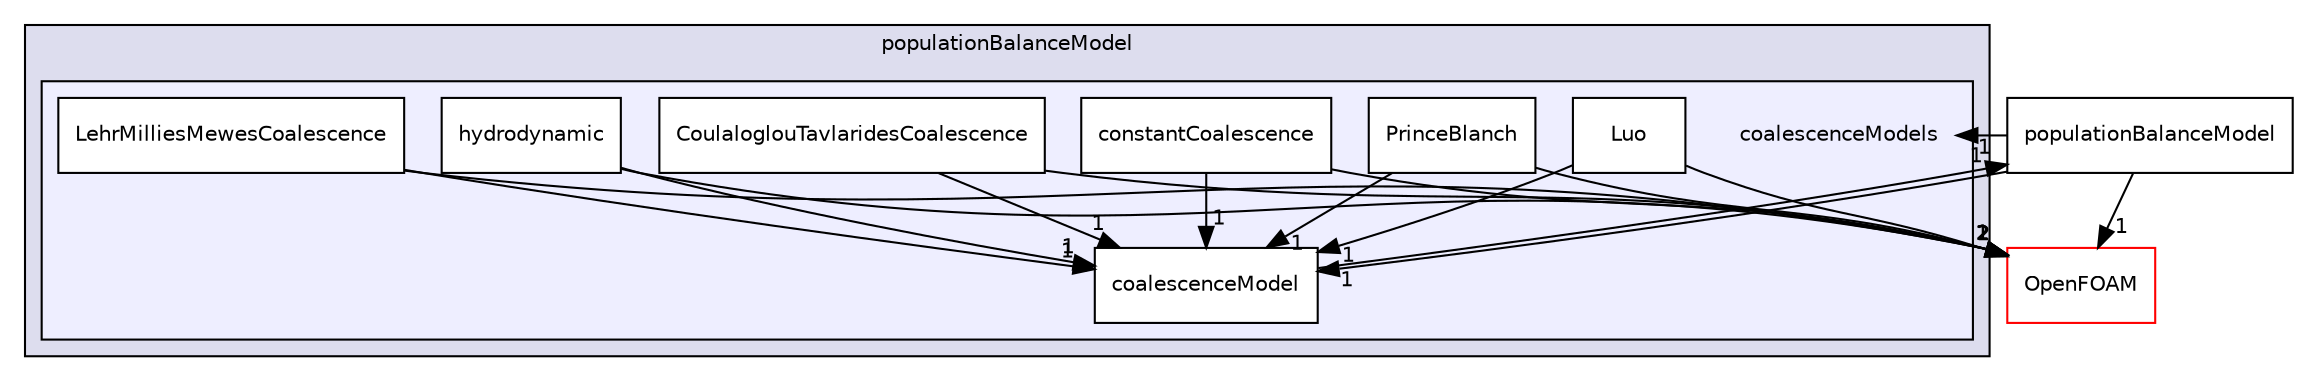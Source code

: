 digraph "src/phaseSystemModels/reactingEulerFoam/phaseSystems/populationBalanceModel/coalescenceModels" {
  bgcolor=transparent;
  compound=true
  node [ fontsize="10", fontname="Helvetica"];
  edge [ labelfontsize="10", labelfontname="Helvetica"];
  subgraph clusterdir_4a6d1fbad301874a73ea01594d41bbe5 {
    graph [ bgcolor="#ddddee", pencolor="black", label="populationBalanceModel" fontname="Helvetica", fontsize="10", URL="dir_4a6d1fbad301874a73ea01594d41bbe5.html"]
  subgraph clusterdir_0721f517baf771ec8d7656b8f5235e03 {
    graph [ bgcolor="#eeeeff", pencolor="black", label="" URL="dir_0721f517baf771ec8d7656b8f5235e03.html"];
    dir_0721f517baf771ec8d7656b8f5235e03 [shape=plaintext label="coalescenceModels"];
    dir_266a22525b8231633db5495286b1dd46 [shape=box label="coalescenceModel" color="black" fillcolor="white" style="filled" URL="dir_266a22525b8231633db5495286b1dd46.html"];
    dir_1cf20db7250329d557375b60eaae5f8a [shape=box label="constantCoalescence" color="black" fillcolor="white" style="filled" URL="dir_1cf20db7250329d557375b60eaae5f8a.html"];
    dir_5da84d35649e661eab80e5483a52f169 [shape=box label="CoulaloglouTavlaridesCoalescence" color="black" fillcolor="white" style="filled" URL="dir_5da84d35649e661eab80e5483a52f169.html"];
    dir_d397cabb2c1c5074ce6bd72797873e6a [shape=box label="hydrodynamic" color="black" fillcolor="white" style="filled" URL="dir_d397cabb2c1c5074ce6bd72797873e6a.html"];
    dir_c247bf9c28a1446381cbdff83f1d2b9f [shape=box label="LehrMilliesMewesCoalescence" color="black" fillcolor="white" style="filled" URL="dir_c247bf9c28a1446381cbdff83f1d2b9f.html"];
    dir_e8a9db5eda96eae40a65bc003fd0e4b2 [shape=box label="Luo" color="black" fillcolor="white" style="filled" URL="dir_e8a9db5eda96eae40a65bc003fd0e4b2.html"];
    dir_eaace51cbb372901d65995cac003553c [shape=box label="PrinceBlanch" color="black" fillcolor="white" style="filled" URL="dir_eaace51cbb372901d65995cac003553c.html"];
  }
  }
  dir_6836c8d0bc2688f1a5e39885a04a3d18 [shape=box label="populationBalanceModel" URL="dir_6836c8d0bc2688f1a5e39885a04a3d18.html"];
  dir_c5473ff19b20e6ec4dfe5c310b3778a8 [shape=box label="OpenFOAM" color="red" URL="dir_c5473ff19b20e6ec4dfe5c310b3778a8.html"];
  dir_c247bf9c28a1446381cbdff83f1d2b9f->dir_c5473ff19b20e6ec4dfe5c310b3778a8 [headlabel="2", labeldistance=1.5 headhref="dir_003272_002151.html"];
  dir_c247bf9c28a1446381cbdff83f1d2b9f->dir_266a22525b8231633db5495286b1dd46 [headlabel="1", labeldistance=1.5 headhref="dir_003272_003268.html"];
  dir_eaace51cbb372901d65995cac003553c->dir_c5473ff19b20e6ec4dfe5c310b3778a8 [headlabel="2", labeldistance=1.5 headhref="dir_003274_002151.html"];
  dir_eaace51cbb372901d65995cac003553c->dir_266a22525b8231633db5495286b1dd46 [headlabel="1", labeldistance=1.5 headhref="dir_003274_003268.html"];
  dir_1cf20db7250329d557375b60eaae5f8a->dir_c5473ff19b20e6ec4dfe5c310b3778a8 [headlabel="1", labeldistance=1.5 headhref="dir_003269_002151.html"];
  dir_1cf20db7250329d557375b60eaae5f8a->dir_266a22525b8231633db5495286b1dd46 [headlabel="1", labeldistance=1.5 headhref="dir_003269_003268.html"];
  dir_6836c8d0bc2688f1a5e39885a04a3d18->dir_0721f517baf771ec8d7656b8f5235e03 [headlabel="1", labeldistance=1.5 headhref="dir_003295_003267.html"];
  dir_6836c8d0bc2688f1a5e39885a04a3d18->dir_c5473ff19b20e6ec4dfe5c310b3778a8 [headlabel="1", labeldistance=1.5 headhref="dir_003295_002151.html"];
  dir_6836c8d0bc2688f1a5e39885a04a3d18->dir_266a22525b8231633db5495286b1dd46 [headlabel="1", labeldistance=1.5 headhref="dir_003295_003268.html"];
  dir_5da84d35649e661eab80e5483a52f169->dir_c5473ff19b20e6ec4dfe5c310b3778a8 [headlabel="1", labeldistance=1.5 headhref="dir_003270_002151.html"];
  dir_5da84d35649e661eab80e5483a52f169->dir_266a22525b8231633db5495286b1dd46 [headlabel="1", labeldistance=1.5 headhref="dir_003270_003268.html"];
  dir_266a22525b8231633db5495286b1dd46->dir_6836c8d0bc2688f1a5e39885a04a3d18 [headlabel="1", labeldistance=1.5 headhref="dir_003268_003295.html"];
  dir_e8a9db5eda96eae40a65bc003fd0e4b2->dir_c5473ff19b20e6ec4dfe5c310b3778a8 [headlabel="2", labeldistance=1.5 headhref="dir_003273_002151.html"];
  dir_e8a9db5eda96eae40a65bc003fd0e4b2->dir_266a22525b8231633db5495286b1dd46 [headlabel="1", labeldistance=1.5 headhref="dir_003273_003268.html"];
  dir_d397cabb2c1c5074ce6bd72797873e6a->dir_c5473ff19b20e6ec4dfe5c310b3778a8 [headlabel="1", labeldistance=1.5 headhref="dir_003271_002151.html"];
  dir_d397cabb2c1c5074ce6bd72797873e6a->dir_266a22525b8231633db5495286b1dd46 [headlabel="1", labeldistance=1.5 headhref="dir_003271_003268.html"];
}
